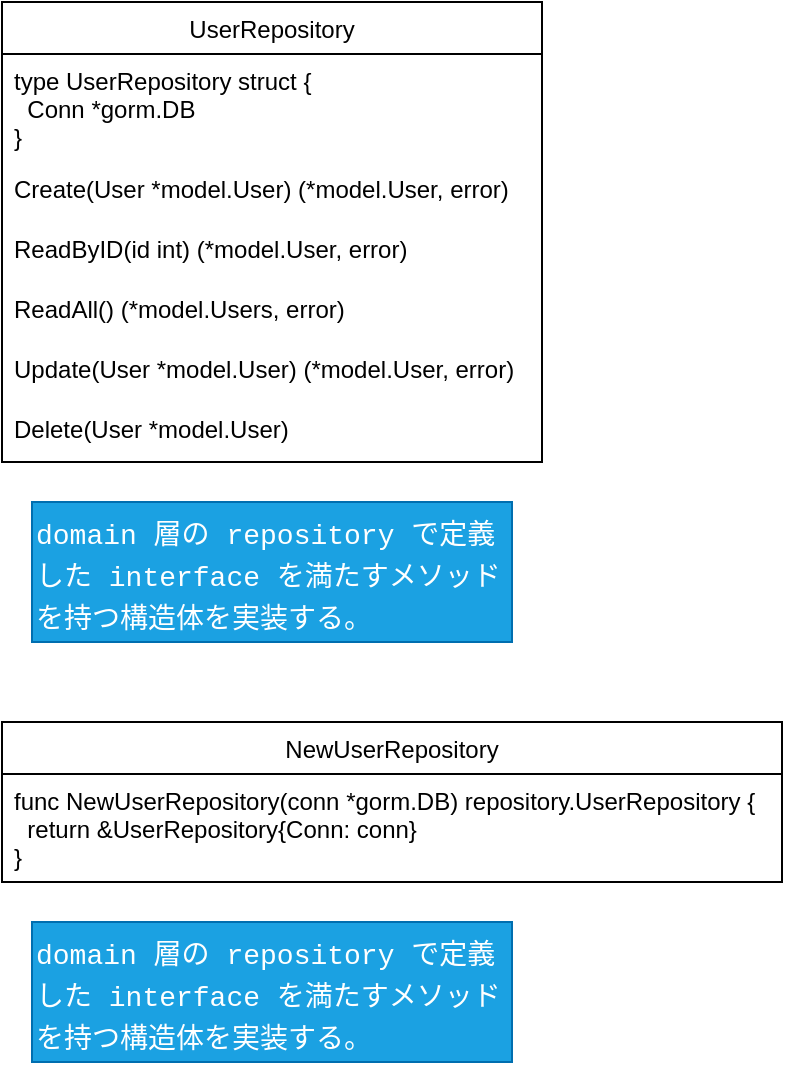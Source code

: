 <mxfile>
    <diagram id="SLoCi0k6AOlZx3_Vv3lv" name="Page-1">
        <mxGraphModel dx="539" dy="600" grid="1" gridSize="10" guides="1" tooltips="1" connect="1" arrows="1" fold="1" page="1" pageScale="1" pageWidth="827" pageHeight="1169" math="0" shadow="0">
            <root>
                <mxCell id="0"/>
                <mxCell id="1" parent="0"/>
                <mxCell id="2" value="NewUserRepository" style="swimlane;fontStyle=0;childLayout=stackLayout;horizontal=1;startSize=26;fillColor=none;horizontalStack=0;resizeParent=1;resizeParentMax=0;resizeLast=0;collapsible=1;marginBottom=0;" vertex="1" parent="1">
                    <mxGeometry x="85" y="580" width="390" height="80" as="geometry"/>
                </mxCell>
                <mxCell id="3" value="func NewUserRepository(conn *gorm.DB) repository.UserRepository {&#10;  return &amp;UserRepository{Conn: conn}&#10;}" style="text;strokeColor=none;fillColor=none;align=left;verticalAlign=top;spacingLeft=4;spacingRight=4;overflow=hidden;rotatable=0;points=[[0,0.5],[1,0.5]];portConstraint=eastwest;" vertex="1" parent="2">
                    <mxGeometry y="26" width="390" height="54" as="geometry"/>
                </mxCell>
                <mxCell id="13" value="&lt;div style=&quot;font-family: &amp;#34;menlo&amp;#34; , &amp;#34;monaco&amp;#34; , &amp;#34;courier new&amp;#34; , monospace ; font-weight: normal ; font-size: 14px ; line-height: 21px&quot;&gt;&lt;div&gt;domain 層の repository で定義した interface を満たすメソッドを持つ構造体を実装する。&lt;/div&gt;&lt;/div&gt;" style="text;whiteSpace=wrap;html=1;fillColor=#1ba1e2;fontColor=#ffffff;strokeColor=#006EAF;" vertex="1" parent="1">
                    <mxGeometry x="100" y="470" width="240" height="70" as="geometry"/>
                </mxCell>
                <mxCell id="14" value="UserRepository" style="swimlane;fontStyle=0;childLayout=stackLayout;horizontal=1;startSize=26;fillColor=none;horizontalStack=0;resizeParent=1;resizeParentMax=0;resizeLast=0;collapsible=1;marginBottom=0;" vertex="1" parent="1">
                    <mxGeometry x="85" y="220" width="270" height="230" as="geometry"/>
                </mxCell>
                <mxCell id="15" value="type UserRepository struct {&#10;  Conn *gorm.DB&#10;}" style="text;strokeColor=none;fillColor=none;align=left;verticalAlign=top;spacingLeft=4;spacingRight=4;overflow=hidden;rotatable=0;points=[[0,0.5],[1,0.5]];portConstraint=eastwest;" vertex="1" parent="14">
                    <mxGeometry y="26" width="270" height="54" as="geometry"/>
                </mxCell>
                <mxCell id="16" value="Create(User *model.User) (*model.User, error)" style="text;strokeColor=none;fillColor=none;align=left;verticalAlign=top;spacingLeft=4;spacingRight=4;overflow=hidden;rotatable=0;points=[[0,0.5],[1,0.5]];portConstraint=eastwest;" vertex="1" parent="14">
                    <mxGeometry y="80" width="270" height="30" as="geometry"/>
                </mxCell>
                <mxCell id="17" value="ReadByID(id int) (*model.User, error)" style="text;strokeColor=none;fillColor=none;align=left;verticalAlign=top;spacingLeft=4;spacingRight=4;overflow=hidden;rotatable=0;points=[[0,0.5],[1,0.5]];portConstraint=eastwest;" vertex="1" parent="14">
                    <mxGeometry y="110" width="270" height="30" as="geometry"/>
                </mxCell>
                <mxCell id="18" value="ReadAll() (*model.Users, error)" style="text;strokeColor=none;fillColor=none;align=left;verticalAlign=top;spacingLeft=4;spacingRight=4;overflow=hidden;rotatable=0;points=[[0,0.5],[1,0.5]];portConstraint=eastwest;" vertex="1" parent="14">
                    <mxGeometry y="140" width="270" height="30" as="geometry"/>
                </mxCell>
                <mxCell id="19" value="Update(User *model.User) (*model.User, error)" style="text;strokeColor=none;fillColor=none;align=left;verticalAlign=top;spacingLeft=4;spacingRight=4;overflow=hidden;rotatable=0;points=[[0,0.5],[1,0.5]];portConstraint=eastwest;" vertex="1" parent="14">
                    <mxGeometry y="170" width="270" height="30" as="geometry"/>
                </mxCell>
                <mxCell id="20" value="Delete(User *model.User)" style="text;strokeColor=none;fillColor=none;align=left;verticalAlign=top;spacingLeft=4;spacingRight=4;overflow=hidden;rotatable=0;points=[[0,0.5],[1,0.5]];portConstraint=eastwest;" vertex="1" parent="14">
                    <mxGeometry y="200" width="270" height="30" as="geometry"/>
                </mxCell>
                <mxCell id="21" value="&lt;div style=&quot;font-family: &amp;#34;menlo&amp;#34; , &amp;#34;monaco&amp;#34; , &amp;#34;courier new&amp;#34; , monospace ; font-weight: normal ; font-size: 14px ; line-height: 21px&quot;&gt;&lt;div&gt;domain 層の repository で定義した interface を満たすメソッドを持つ構造体を実装する。&lt;/div&gt;&lt;/div&gt;" style="text;whiteSpace=wrap;html=1;fillColor=#1ba1e2;fontColor=#ffffff;strokeColor=#006EAF;" vertex="1" parent="1">
                    <mxGeometry x="100" y="680" width="240" height="70" as="geometry"/>
                </mxCell>
            </root>
        </mxGraphModel>
    </diagram>
</mxfile>